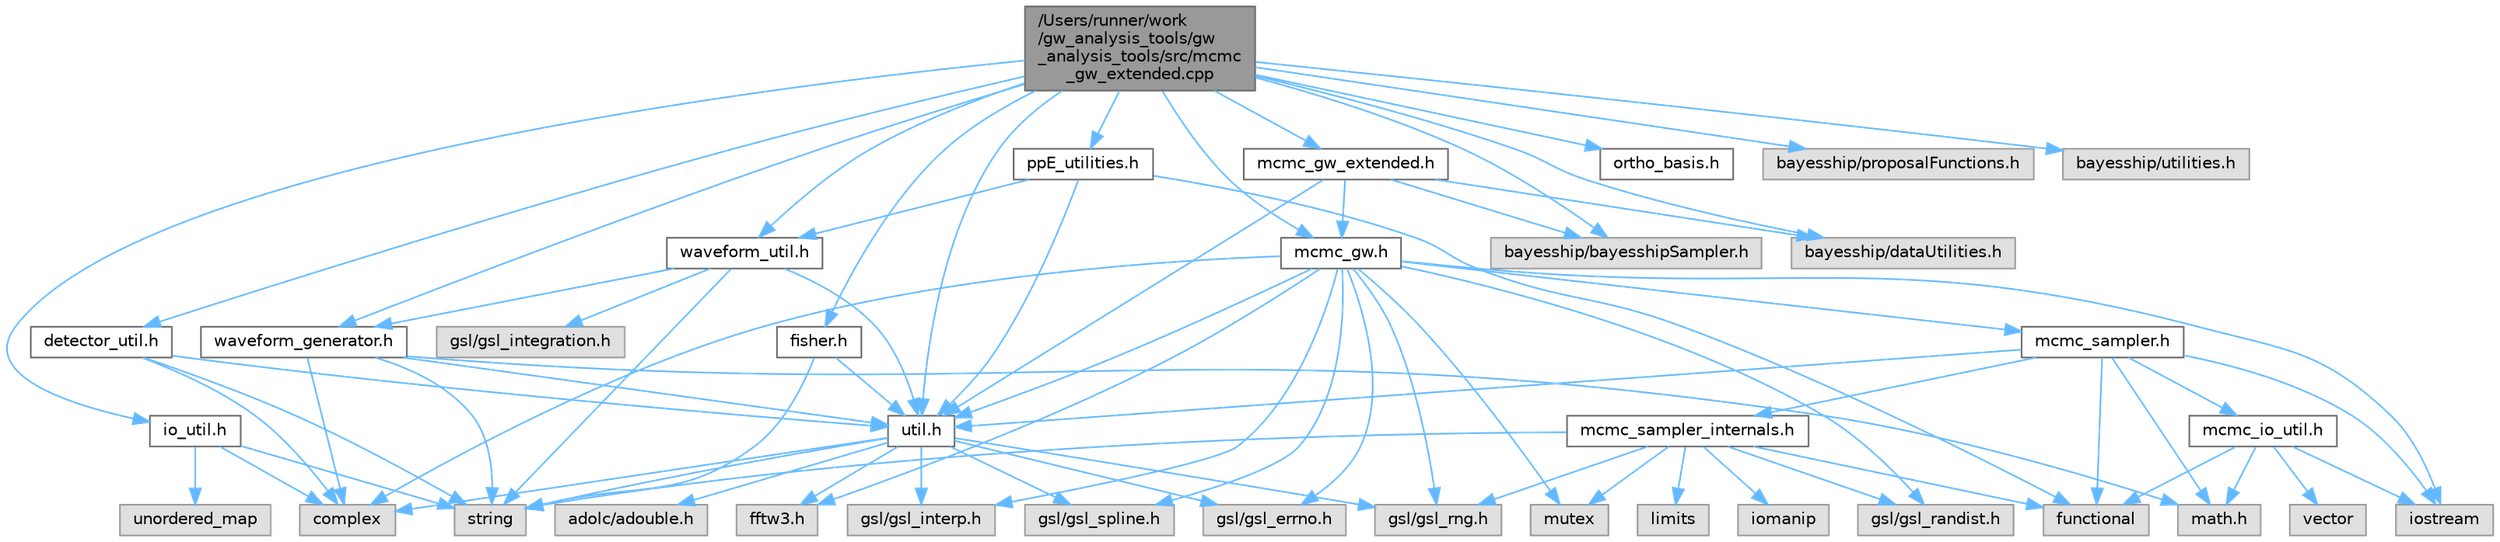 digraph "/Users/runner/work/gw_analysis_tools/gw_analysis_tools/src/mcmc_gw_extended.cpp"
{
 // LATEX_PDF_SIZE
  bgcolor="transparent";
  edge [fontname=Helvetica,fontsize=10,labelfontname=Helvetica,labelfontsize=10];
  node [fontname=Helvetica,fontsize=10,shape=box,height=0.2,width=0.4];
  Node1 [label="/Users/runner/work\l/gw_analysis_tools/gw\l_analysis_tools/src/mcmc\l_gw_extended.cpp",height=0.2,width=0.4,color="gray40", fillcolor="grey60", style="filled", fontcolor="black",tooltip=" "];
  Node1 -> Node2 [color="steelblue1",style="solid"];
  Node2 [label="mcmc_gw_extended.h",height=0.2,width=0.4,color="grey40", fillcolor="white", style="filled",URL="$mcmc__gw__extended_8h.html",tooltip=" "];
  Node2 -> Node3 [color="steelblue1",style="solid"];
  Node3 [label="util.h",height=0.2,width=0.4,color="grey40", fillcolor="white", style="filled",URL="$util_8h.html",tooltip=" "];
  Node3 -> Node4 [color="steelblue1",style="solid"];
  Node4 [label="string",height=0.2,width=0.4,color="grey60", fillcolor="#E0E0E0", style="filled",tooltip=" "];
  Node3 -> Node5 [color="steelblue1",style="solid"];
  Node5 [label="complex",height=0.2,width=0.4,color="grey60", fillcolor="#E0E0E0", style="filled",tooltip=" "];
  Node3 -> Node6 [color="steelblue1",style="solid"];
  Node6 [label="adolc/adouble.h",height=0.2,width=0.4,color="grey60", fillcolor="#E0E0E0", style="filled",tooltip=" "];
  Node3 -> Node7 [color="steelblue1",style="solid"];
  Node7 [label="fftw3.h",height=0.2,width=0.4,color="grey60", fillcolor="#E0E0E0", style="filled",tooltip=" "];
  Node3 -> Node8 [color="steelblue1",style="solid"];
  Node8 [label="gsl/gsl_interp.h",height=0.2,width=0.4,color="grey60", fillcolor="#E0E0E0", style="filled",tooltip=" "];
  Node3 -> Node9 [color="steelblue1",style="solid"];
  Node9 [label="gsl/gsl_spline.h",height=0.2,width=0.4,color="grey60", fillcolor="#E0E0E0", style="filled",tooltip=" "];
  Node3 -> Node10 [color="steelblue1",style="solid"];
  Node10 [label="gsl/gsl_errno.h",height=0.2,width=0.4,color="grey60", fillcolor="#E0E0E0", style="filled",tooltip=" "];
  Node3 -> Node11 [color="steelblue1",style="solid"];
  Node11 [label="gsl/gsl_rng.h",height=0.2,width=0.4,color="grey60", fillcolor="#E0E0E0", style="filled",tooltip=" "];
  Node2 -> Node12 [color="steelblue1",style="solid"];
  Node12 [label="mcmc_gw.h",height=0.2,width=0.4,color="grey40", fillcolor="white", style="filled",URL="$mcmc__gw_8h.html",tooltip=" "];
  Node12 -> Node5 [color="steelblue1",style="solid"];
  Node12 -> Node7 [color="steelblue1",style="solid"];
  Node12 -> Node3 [color="steelblue1",style="solid"];
  Node12 -> Node13 [color="steelblue1",style="solid"];
  Node13 [label="iostream",height=0.2,width=0.4,color="grey60", fillcolor="#E0E0E0", style="filled",tooltip=" "];
  Node12 -> Node8 [color="steelblue1",style="solid"];
  Node12 -> Node14 [color="steelblue1",style="solid"];
  Node14 [label="gsl/gsl_randist.h",height=0.2,width=0.4,color="grey60", fillcolor="#E0E0E0", style="filled",tooltip=" "];
  Node12 -> Node11 [color="steelblue1",style="solid"];
  Node12 -> Node9 [color="steelblue1",style="solid"];
  Node12 -> Node10 [color="steelblue1",style="solid"];
  Node12 -> Node15 [color="steelblue1",style="solid"];
  Node15 [label="mutex",height=0.2,width=0.4,color="grey60", fillcolor="#E0E0E0", style="filled",tooltip=" "];
  Node12 -> Node16 [color="steelblue1",style="solid"];
  Node16 [label="mcmc_sampler.h",height=0.2,width=0.4,color="grey40", fillcolor="white", style="filled",URL="$mcmc__sampler_8h.html",tooltip=" "];
  Node16 -> Node13 [color="steelblue1",style="solid"];
  Node16 -> Node17 [color="steelblue1",style="solid"];
  Node17 [label="functional",height=0.2,width=0.4,color="grey60", fillcolor="#E0E0E0", style="filled",tooltip=" "];
  Node16 -> Node18 [color="steelblue1",style="solid"];
  Node18 [label="math.h",height=0.2,width=0.4,color="grey60", fillcolor="#E0E0E0", style="filled",tooltip=" "];
  Node16 -> Node19 [color="steelblue1",style="solid"];
  Node19 [label="mcmc_sampler_internals.h",height=0.2,width=0.4,color="grey40", fillcolor="white", style="filled",URL="$mcmc__sampler__internals_8h.html",tooltip=" "];
  Node19 -> Node14 [color="steelblue1",style="solid"];
  Node19 -> Node11 [color="steelblue1",style="solid"];
  Node19 -> Node4 [color="steelblue1",style="solid"];
  Node19 -> Node17 [color="steelblue1",style="solid"];
  Node19 -> Node20 [color="steelblue1",style="solid"];
  Node20 [label="limits",height=0.2,width=0.4,color="grey60", fillcolor="#E0E0E0", style="filled",tooltip=" "];
  Node19 -> Node21 [color="steelblue1",style="solid"];
  Node21 [label="iomanip",height=0.2,width=0.4,color="grey60", fillcolor="#E0E0E0", style="filled",tooltip=" "];
  Node19 -> Node15 [color="steelblue1",style="solid"];
  Node16 -> Node22 [color="steelblue1",style="solid"];
  Node22 [label="mcmc_io_util.h",height=0.2,width=0.4,color="grey40", fillcolor="white", style="filled",URL="$mcmc__io__util_8h.html",tooltip=" "];
  Node22 -> Node13 [color="steelblue1",style="solid"];
  Node22 -> Node23 [color="steelblue1",style="solid"];
  Node23 [label="vector",height=0.2,width=0.4,color="grey60", fillcolor="#E0E0E0", style="filled",tooltip=" "];
  Node22 -> Node17 [color="steelblue1",style="solid"];
  Node22 -> Node18 [color="steelblue1",style="solid"];
  Node16 -> Node3 [color="steelblue1",style="solid"];
  Node2 -> Node24 [color="steelblue1",style="solid"];
  Node24 [label="bayesship/bayesshipSampler.h",height=0.2,width=0.4,color="grey60", fillcolor="#E0E0E0", style="filled",tooltip=" "];
  Node2 -> Node25 [color="steelblue1",style="solid"];
  Node25 [label="bayesship/dataUtilities.h",height=0.2,width=0.4,color="grey60", fillcolor="#E0E0E0", style="filled",tooltip=" "];
  Node1 -> Node12 [color="steelblue1",style="solid"];
  Node1 -> Node26 [color="steelblue1",style="solid"];
  Node26 [label="waveform_generator.h",height=0.2,width=0.4,color="grey40", fillcolor="white", style="filled",URL="$waveform__generator_8h.html",tooltip=" "];
  Node26 -> Node18 [color="steelblue1",style="solid"];
  Node26 -> Node3 [color="steelblue1",style="solid"];
  Node26 -> Node5 [color="steelblue1",style="solid"];
  Node26 -> Node4 [color="steelblue1",style="solid"];
  Node1 -> Node3 [color="steelblue1",style="solid"];
  Node1 -> Node27 [color="steelblue1",style="solid"];
  Node27 [label="io_util.h",height=0.2,width=0.4,color="grey40", fillcolor="white", style="filled",URL="$io__util_8h.html",tooltip=" "];
  Node27 -> Node4 [color="steelblue1",style="solid"];
  Node27 -> Node28 [color="steelblue1",style="solid"];
  Node28 [label="unordered_map",height=0.2,width=0.4,color="grey60", fillcolor="#E0E0E0", style="filled",tooltip=" "];
  Node27 -> Node5 [color="steelblue1",style="solid"];
  Node1 -> Node29 [color="steelblue1",style="solid"];
  Node29 [label="detector_util.h",height=0.2,width=0.4,color="grey40", fillcolor="white", style="filled",URL="$detector__util_8h.html",tooltip=" "];
  Node29 -> Node4 [color="steelblue1",style="solid"];
  Node29 -> Node5 [color="steelblue1",style="solid"];
  Node29 -> Node3 [color="steelblue1",style="solid"];
  Node1 -> Node30 [color="steelblue1",style="solid"];
  Node30 [label="ppE_utilities.h",height=0.2,width=0.4,color="grey40", fillcolor="white", style="filled",URL="$ppE__utilities_8h.html",tooltip=" "];
  Node30 -> Node17 [color="steelblue1",style="solid"];
  Node30 -> Node3 [color="steelblue1",style="solid"];
  Node30 -> Node31 [color="steelblue1",style="solid"];
  Node31 [label="waveform_util.h",height=0.2,width=0.4,color="grey40", fillcolor="white", style="filled",URL="$waveform__util_8h.html",tooltip=" "];
  Node31 -> Node26 [color="steelblue1",style="solid"];
  Node31 -> Node3 [color="steelblue1",style="solid"];
  Node31 -> Node4 [color="steelblue1",style="solid"];
  Node31 -> Node32 [color="steelblue1",style="solid"];
  Node32 [label="gsl/gsl_integration.h",height=0.2,width=0.4,color="grey60", fillcolor="#E0E0E0", style="filled",tooltip=" "];
  Node1 -> Node31 [color="steelblue1",style="solid"];
  Node1 -> Node33 [color="steelblue1",style="solid"];
  Node33 [label="ortho_basis.h",height=0.2,width=0.4,color="grey40", fillcolor="white", style="filled",URL="$ortho__basis_8h.html",tooltip=" "];
  Node1 -> Node34 [color="steelblue1",style="solid"];
  Node34 [label="fisher.h",height=0.2,width=0.4,color="grey40", fillcolor="white", style="filled",URL="$fisher_8h.html",tooltip=" "];
  Node34 -> Node3 [color="steelblue1",style="solid"];
  Node34 -> Node4 [color="steelblue1",style="solid"];
  Node1 -> Node24 [color="steelblue1",style="solid"];
  Node1 -> Node25 [color="steelblue1",style="solid"];
  Node1 -> Node35 [color="steelblue1",style="solid"];
  Node35 [label="bayesship/proposalFunctions.h",height=0.2,width=0.4,color="grey60", fillcolor="#E0E0E0", style="filled",tooltip=" "];
  Node1 -> Node36 [color="steelblue1",style="solid"];
  Node36 [label="bayesship/utilities.h",height=0.2,width=0.4,color="grey60", fillcolor="#E0E0E0", style="filled",tooltip=" "];
}
